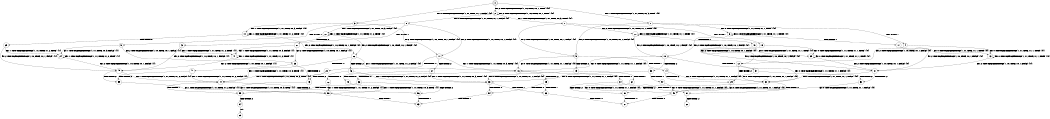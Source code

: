 digraph BCG {
size = "7, 10.5";
center = TRUE;
node [shape = circle];
0 [peripheries = 2];
0 -> 1 [label = "EX !1 !ATOMIC_EXCH_BRANCH (1, +1, TRUE, +0, 3, TRUE) !{0}"];
0 -> 2 [label = "EX !2 !ATOMIC_EXCH_BRANCH (1, +0, TRUE, +0, 1, TRUE) !{0}"];
0 -> 3 [label = "EX !0 !ATOMIC_EXCH_BRANCH (1, +1, TRUE, +1, 1, FALSE) !{0}"];
1 -> 4 [label = "TERMINATE !1"];
1 -> 5 [label = "EX !2 !ATOMIC_EXCH_BRANCH (1, +0, TRUE, +0, 1, FALSE) !{0}"];
1 -> 6 [label = "EX !0 !ATOMIC_EXCH_BRANCH (1, +1, TRUE, +1, 1, TRUE) !{0}"];
2 -> 7 [label = "EX !1 !ATOMIC_EXCH_BRANCH (1, +1, TRUE, +0, 3, TRUE) !{0}"];
2 -> 8 [label = "EX !0 !ATOMIC_EXCH_BRANCH (1, +1, TRUE, +1, 1, FALSE) !{0}"];
2 -> 2 [label = "EX !2 !ATOMIC_EXCH_BRANCH (1, +0, TRUE, +0, 1, TRUE) !{0}"];
3 -> 9 [label = "TERMINATE !0"];
3 -> 10 [label = "EX !1 !ATOMIC_EXCH_BRANCH (1, +1, TRUE, +0, 3, FALSE) !{0}"];
3 -> 11 [label = "EX !2 !ATOMIC_EXCH_BRANCH (1, +0, TRUE, +0, 1, FALSE) !{0}"];
4 -> 12 [label = "EX !2 !ATOMIC_EXCH_BRANCH (1, +0, TRUE, +0, 1, FALSE) !{0}"];
4 -> 13 [label = "EX !0 !ATOMIC_EXCH_BRANCH (1, +1, TRUE, +1, 1, TRUE) !{0}"];
5 -> 14 [label = "TERMINATE !1"];
5 -> 15 [label = "TERMINATE !2"];
5 -> 16 [label = "EX !0 !ATOMIC_EXCH_BRANCH (1, +1, TRUE, +1, 1, FALSE) !{0}"];
6 -> 17 [label = "TERMINATE !1"];
6 -> 18 [label = "EX !2 !ATOMIC_EXCH_BRANCH (1, +0, TRUE, +0, 1, FALSE) !{0}"];
6 -> 6 [label = "EX !0 !ATOMIC_EXCH_BRANCH (1, +1, TRUE, +1, 1, TRUE) !{0}"];
7 -> 19 [label = "TERMINATE !1"];
7 -> 20 [label = "EX !0 !ATOMIC_EXCH_BRANCH (1, +1, TRUE, +1, 1, TRUE) !{0}"];
7 -> 5 [label = "EX !2 !ATOMIC_EXCH_BRANCH (1, +0, TRUE, +0, 1, FALSE) !{0}"];
8 -> 21 [label = "TERMINATE !0"];
8 -> 22 [label = "EX !1 !ATOMIC_EXCH_BRANCH (1, +1, TRUE, +0, 3, FALSE) !{0}"];
8 -> 11 [label = "EX !2 !ATOMIC_EXCH_BRANCH (1, +0, TRUE, +0, 1, FALSE) !{0}"];
9 -> 23 [label = "EX !2 !ATOMIC_EXCH_BRANCH (1, +0, TRUE, +0, 1, FALSE) !{1}"];
9 -> 24 [label = "EX !1 !ATOMIC_EXCH_BRANCH (1, +1, TRUE, +0, 3, FALSE) !{1}"];
10 -> 25 [label = "TERMINATE !0"];
10 -> 26 [label = "EX !2 !ATOMIC_EXCH_BRANCH (1, +0, TRUE, +0, 1, FALSE) !{0}"];
10 -> 10 [label = "EX !1 !ATOMIC_EXCH_BRANCH (1, +1, TRUE, +1, 2, TRUE) !{0}"];
11 -> 27 [label = "TERMINATE !2"];
11 -> 28 [label = "TERMINATE !0"];
11 -> 16 [label = "EX !1 !ATOMIC_EXCH_BRANCH (1, +1, TRUE, +0, 3, TRUE) !{0}"];
12 -> 29 [label = "TERMINATE !2"];
12 -> 30 [label = "EX !0 !ATOMIC_EXCH_BRANCH (1, +1, TRUE, +1, 1, FALSE) !{0}"];
13 -> 31 [label = "EX !2 !ATOMIC_EXCH_BRANCH (1, +0, TRUE, +0, 1, FALSE) !{0}"];
13 -> 13 [label = "EX !0 !ATOMIC_EXCH_BRANCH (1, +1, TRUE, +1, 1, TRUE) !{0}"];
14 -> 29 [label = "TERMINATE !2"];
14 -> 30 [label = "EX !0 !ATOMIC_EXCH_BRANCH (1, +1, TRUE, +1, 1, FALSE) !{0}"];
15 -> 32 [label = "TERMINATE !1"];
15 -> 33 [label = "EX !0 !ATOMIC_EXCH_BRANCH (1, +1, TRUE, +1, 1, FALSE) !{0}"];
16 -> 34 [label = "TERMINATE !1"];
16 -> 35 [label = "TERMINATE !2"];
16 -> 36 [label = "TERMINATE !0"];
17 -> 31 [label = "EX !2 !ATOMIC_EXCH_BRANCH (1, +0, TRUE, +0, 1, FALSE) !{0}"];
17 -> 13 [label = "EX !0 !ATOMIC_EXCH_BRANCH (1, +1, TRUE, +1, 1, TRUE) !{0}"];
18 -> 37 [label = "TERMINATE !1"];
18 -> 38 [label = "TERMINATE !2"];
18 -> 16 [label = "EX !0 !ATOMIC_EXCH_BRANCH (1, +1, TRUE, +1, 1, FALSE) !{0}"];
19 -> 39 [label = "EX !0 !ATOMIC_EXCH_BRANCH (1, +1, TRUE, +1, 1, TRUE) !{0}"];
19 -> 12 [label = "EX !2 !ATOMIC_EXCH_BRANCH (1, +0, TRUE, +0, 1, FALSE) !{0}"];
20 -> 40 [label = "TERMINATE !1"];
20 -> 18 [label = "EX !2 !ATOMIC_EXCH_BRANCH (1, +0, TRUE, +0, 1, FALSE) !{0}"];
20 -> 20 [label = "EX !0 !ATOMIC_EXCH_BRANCH (1, +1, TRUE, +1, 1, TRUE) !{0}"];
21 -> 41 [label = "EX !1 !ATOMIC_EXCH_BRANCH (1, +1, TRUE, +0, 3, FALSE) !{1}"];
21 -> 23 [label = "EX !2 !ATOMIC_EXCH_BRANCH (1, +0, TRUE, +0, 1, FALSE) !{1}"];
22 -> 42 [label = "TERMINATE !0"];
22 -> 26 [label = "EX !2 !ATOMIC_EXCH_BRANCH (1, +0, TRUE, +0, 1, FALSE) !{0}"];
22 -> 22 [label = "EX !1 !ATOMIC_EXCH_BRANCH (1, +1, TRUE, +1, 2, TRUE) !{0}"];
23 -> 43 [label = "TERMINATE !2"];
23 -> 44 [label = "EX !1 !ATOMIC_EXCH_BRANCH (1, +1, TRUE, +0, 3, TRUE) !{1}"];
24 -> 45 [label = "EX !2 !ATOMIC_EXCH_BRANCH (1, +0, TRUE, +0, 1, FALSE) !{1}"];
24 -> 24 [label = "EX !1 !ATOMIC_EXCH_BRANCH (1, +1, TRUE, +1, 2, TRUE) !{1}"];
25 -> 45 [label = "EX !2 !ATOMIC_EXCH_BRANCH (1, +0, TRUE, +0, 1, FALSE) !{1}"];
25 -> 24 [label = "EX !1 !ATOMIC_EXCH_BRANCH (1, +1, TRUE, +1, 2, TRUE) !{1}"];
26 -> 46 [label = "TERMINATE !2"];
26 -> 47 [label = "TERMINATE !0"];
26 -> 16 [label = "EX !1 !ATOMIC_EXCH_BRANCH (1, +1, TRUE, +1, 2, FALSE) !{0}"];
27 -> 48 [label = "TERMINATE !0"];
27 -> 33 [label = "EX !1 !ATOMIC_EXCH_BRANCH (1, +1, TRUE, +0, 3, TRUE) !{0}"];
28 -> 43 [label = "TERMINATE !2"];
28 -> 44 [label = "EX !1 !ATOMIC_EXCH_BRANCH (1, +1, TRUE, +0, 3, TRUE) !{1}"];
29 -> 49 [label = "EX !0 !ATOMIC_EXCH_BRANCH (1, +1, TRUE, +1, 1, FALSE) !{0}"];
30 -> 50 [label = "TERMINATE !2"];
30 -> 51 [label = "TERMINATE !0"];
31 -> 52 [label = "TERMINATE !2"];
31 -> 30 [label = "EX !0 !ATOMIC_EXCH_BRANCH (1, +1, TRUE, +1, 1, FALSE) !{0}"];
32 -> 49 [label = "EX !0 !ATOMIC_EXCH_BRANCH (1, +1, TRUE, +1, 1, FALSE) !{0}"];
33 -> 53 [label = "TERMINATE !1"];
33 -> 54 [label = "TERMINATE !0"];
34 -> 50 [label = "TERMINATE !2"];
34 -> 51 [label = "TERMINATE !0"];
35 -> 53 [label = "TERMINATE !1"];
35 -> 54 [label = "TERMINATE !0"];
36 -> 55 [label = "TERMINATE !1"];
36 -> 56 [label = "TERMINATE !2"];
37 -> 52 [label = "TERMINATE !2"];
37 -> 30 [label = "EX !0 !ATOMIC_EXCH_BRANCH (1, +1, TRUE, +1, 1, FALSE) !{0}"];
38 -> 57 [label = "TERMINATE !1"];
38 -> 33 [label = "EX !0 !ATOMIC_EXCH_BRANCH (1, +1, TRUE, +1, 1, FALSE) !{0}"];
39 -> 31 [label = "EX !2 !ATOMIC_EXCH_BRANCH (1, +0, TRUE, +0, 1, FALSE) !{0}"];
39 -> 39 [label = "EX !0 !ATOMIC_EXCH_BRANCH (1, +1, TRUE, +1, 1, TRUE) !{0}"];
40 -> 31 [label = "EX !2 !ATOMIC_EXCH_BRANCH (1, +0, TRUE, +0, 1, FALSE) !{0}"];
40 -> 39 [label = "EX !0 !ATOMIC_EXCH_BRANCH (1, +1, TRUE, +1, 1, TRUE) !{0}"];
41 -> 45 [label = "EX !2 !ATOMIC_EXCH_BRANCH (1, +0, TRUE, +0, 1, FALSE) !{1}"];
41 -> 41 [label = "EX !1 !ATOMIC_EXCH_BRANCH (1, +1, TRUE, +1, 2, TRUE) !{1}"];
42 -> 45 [label = "EX !2 !ATOMIC_EXCH_BRANCH (1, +0, TRUE, +0, 1, FALSE) !{1}"];
42 -> 41 [label = "EX !1 !ATOMIC_EXCH_BRANCH (1, +1, TRUE, +1, 2, TRUE) !{1}"];
43 -> 58 [label = "EX !1 !ATOMIC_EXCH_BRANCH (1, +1, TRUE, +0, 3, TRUE) !{1}"];
44 -> 55 [label = "TERMINATE !1"];
44 -> 56 [label = "TERMINATE !2"];
45 -> 59 [label = "TERMINATE !2"];
45 -> 44 [label = "EX !1 !ATOMIC_EXCH_BRANCH (1, +1, TRUE, +1, 2, FALSE) !{1}"];
46 -> 60 [label = "TERMINATE !0"];
46 -> 33 [label = "EX !1 !ATOMIC_EXCH_BRANCH (1, +1, TRUE, +1, 2, FALSE) !{0}"];
47 -> 59 [label = "TERMINATE !2"];
47 -> 44 [label = "EX !1 !ATOMIC_EXCH_BRANCH (1, +1, TRUE, +1, 2, FALSE) !{1}"];
48 -> 58 [label = "EX !1 !ATOMIC_EXCH_BRANCH (1, +1, TRUE, +0, 3, TRUE) !{1}"];
49 -> 61 [label = "TERMINATE !0"];
50 -> 61 [label = "TERMINATE !0"];
51 -> 62 [label = "TERMINATE !2"];
52 -> 49 [label = "EX !0 !ATOMIC_EXCH_BRANCH (1, +1, TRUE, +1, 1, FALSE) !{0}"];
53 -> 61 [label = "TERMINATE !0"];
54 -> 63 [label = "TERMINATE !1"];
55 -> 64 [label = "TERMINATE !2"];
56 -> 63 [label = "TERMINATE !1"];
57 -> 49 [label = "EX !0 !ATOMIC_EXCH_BRANCH (1, +1, TRUE, +1, 1, FALSE) !{0}"];
58 -> 63 [label = "TERMINATE !1"];
59 -> 58 [label = "EX !1 !ATOMIC_EXCH_BRANCH (1, +1, TRUE, +1, 2, FALSE) !{1}"];
60 -> 58 [label = "EX !1 !ATOMIC_EXCH_BRANCH (1, +1, TRUE, +1, 2, FALSE) !{1}"];
64 -> 65 [label = "exit"];
}
